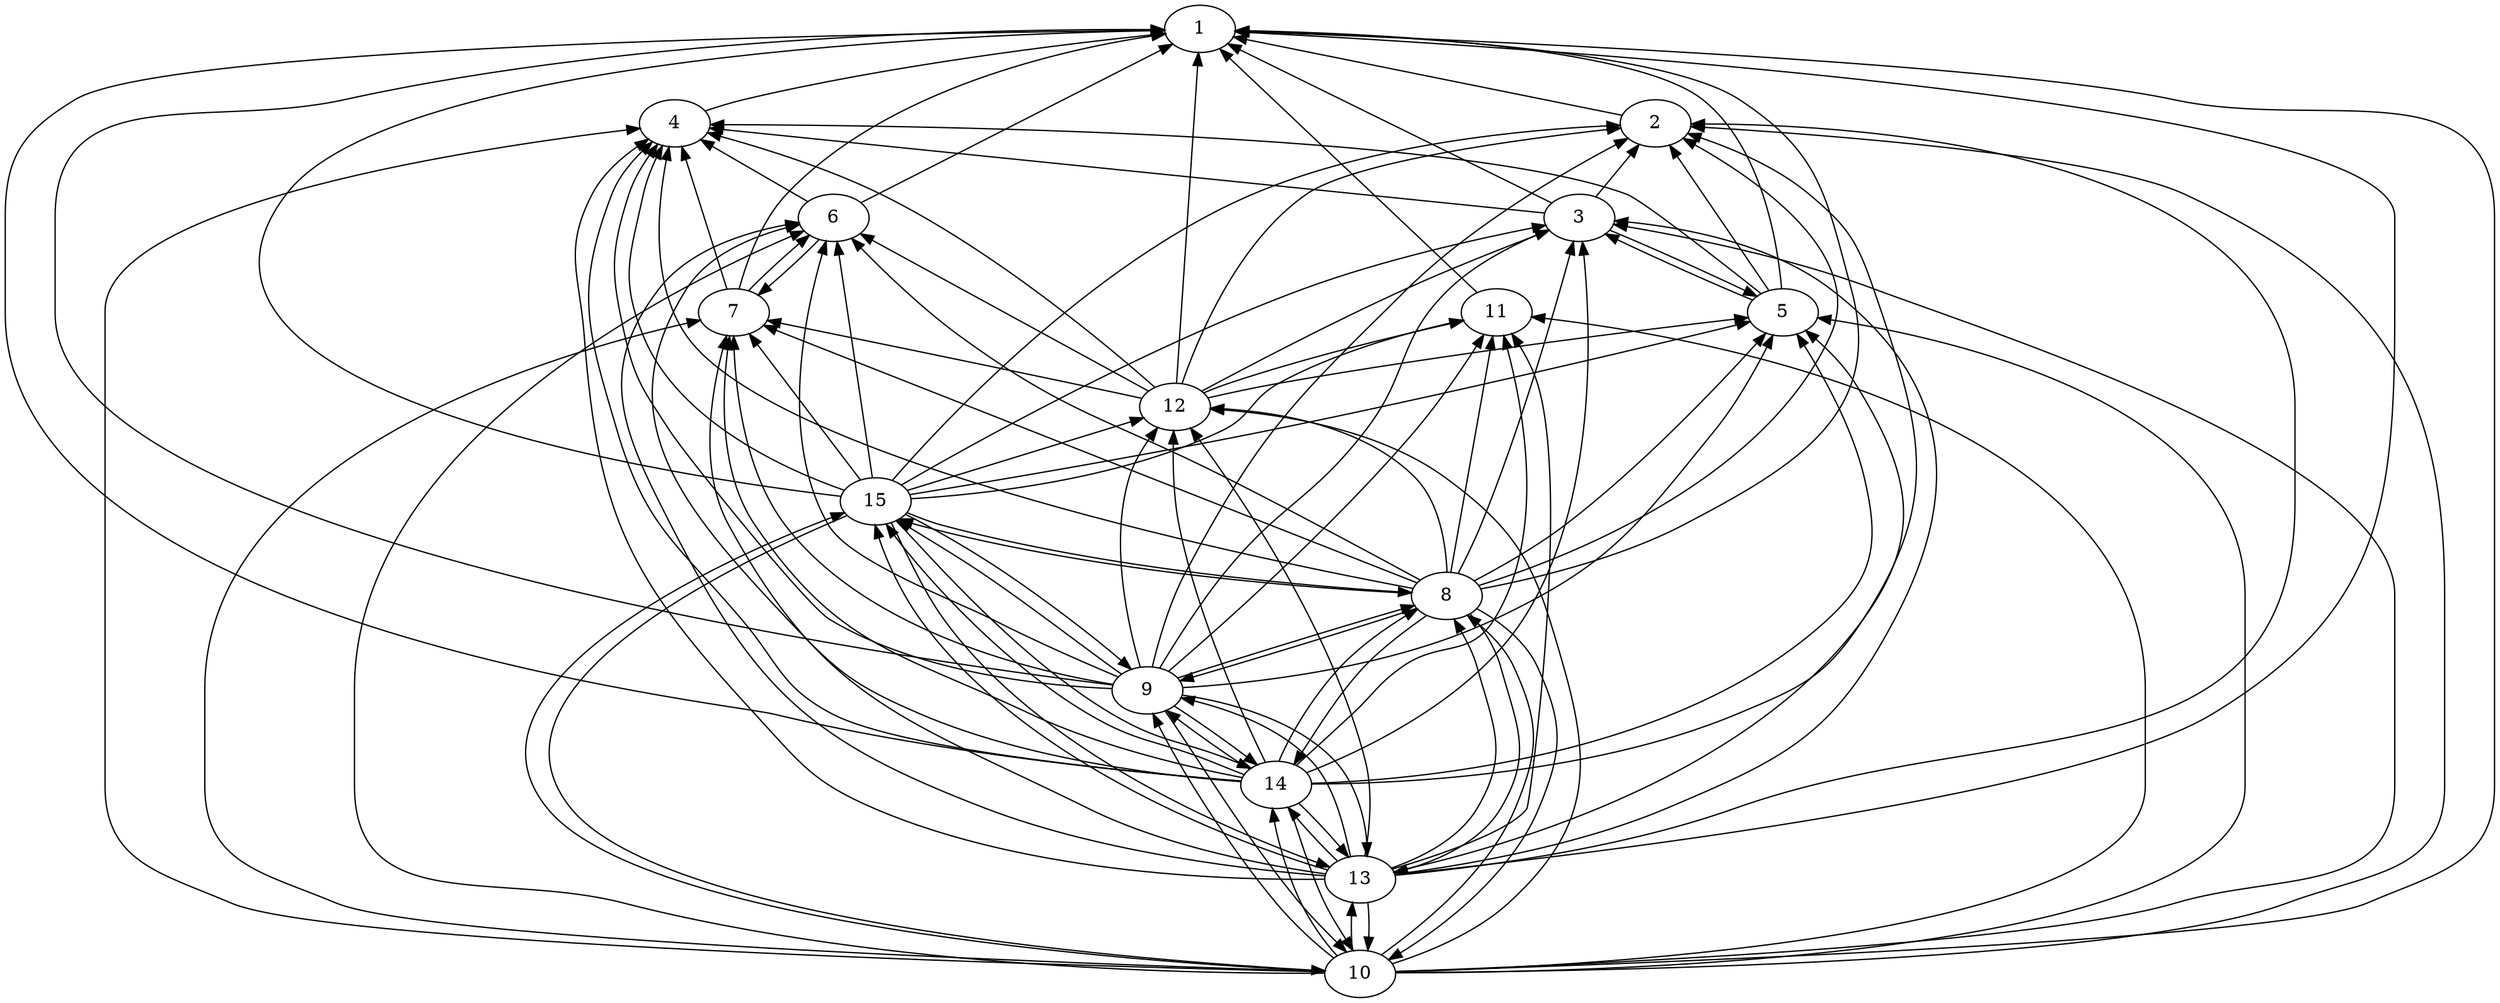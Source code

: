 strict digraph G {
	graph [bb="0,0,1896,756"];
	node [label="\N"];
	1	 [height=0.5,
		label=1,
		pos="910,738",
		width=0.75];
	2	 [height=0.5,
		label=2,
		pos="1257,666",
		width=0.75];
	1 -> 2	 [dir=back,
		pos="s,935.8,732.65 945.92,730.55 1016.1,715.99 1169.8,684.1 1231,671.39"];
	3	 [height=0.5,
		label=3,
		pos="1199,594",
		width=0.75];
	1 -> 3	 [dir=back,
		pos="s,931.72,727.18 940.87,722.62 999.59,693.36 1126,630.35 1177,604.95"];
	4	 [height=0.5,
		label=4,
		pos="510,666",
		width=0.75];
	1 -> 4	 [dir=back,
		pos="s,883.04,735.48 873.03,734.47 808.99,727.86 673.57,711.73 562,684 552.54,681.65 542.37,678.31 533.55,675.15"];
	5	 [height=0.5,
		label=5,
		pos="1354,522",
		width=0.75];
	1 -> 5	 [dir=back,
		pos="s,937.05,737.67 947.08,737.46 1032.6,735.49 1240.1,726.37 1293,684 1338.3,647.74 1350,574.08 1353,540.02"];
	6	 [height=0.5,
		label=6,
		pos="631,594",
		width=0.75];
	1 -> 6	 [dir=back,
		pos="s,888.57,726.94 879.36,722.18 822.43,692.8 701.67,630.47 652.5,605.1"];
	7	 [height=0.5,
		label=7,
		pos="555,522",
		width=0.75];
	1 -> 7	 [dir=back,
		pos="s,882.97,734.86 872.72,733.35 807.3,723.24 671.51,693.22 595,612 575.54,591.34 564.5,559.63 559.14,539.89"];
	8	 [height=0.5,
		label=8,
		pos="1098,306",
		width=0.75];
	1 -> 8	 [dir=back,
		pos="s,937.18,737.48 947.4,737.2 1036.8,734.66 1260,724.33 1321,684 1383,643.02 1386.4,611.69 1406,540 1431.8,445.55 1365.6,405.65 1279,\
360 1227.7,332.94 1160.8,317.48 1124.4,310.52"];
	9	 [height=0.5,
		label=9,
		pos="870,234",
		width=0.75];
	1 -> 9	 [dir=back,
		pos="s,882.92,736.73 872.76,736.24 752.69,730.34 376.7,710.21 258,684 154.84,661.22 38,699.64 38,594 38,594 38,594 38,522 38,347.36 700.85,\
255.03 843.26,237.21"];
	10	 [height=0.5,
		label=10,
		pos="1032,18",
		width=0.75];
	1 -> 10	 [dir=back,
		pos="s,937.18,737.04 947.49,736.66 1078.5,731.77 1515.2,713.58 1652,684 1765,659.56 1896,709.59 1896,594 1896,594 1896,594 1896,162 1896,\
99.176 1845.3,95.35 1787,72 1718.3,44.496 1186,23.586 1059.1,18.96"];
	11	 [height=0.5,
		label=11,
		pos="1136,522",
		width=0.75];
	1 -> 11	 [dir=back,
		pos="s,925.53,723.15 932.92,716.09 978.87,672.17 1081.2,574.36 1120.4,536.95"];
	12	 [height=0.5,
		label=12,
		pos="891,450",
		width=0.75];
	1 -> 12	 [dir=back,
		pos="s,908.81,719.98 908.15,709.93 904.27,651.19 895.4,516.69 892.19,468.01"];
	13	 [height=0.5,
		label=13,
		pos="1032,90",
		width=0.75];
	1 -> 13	 [dir=back,
		pos="s,937.23,736.64 947.27,736.11 1118.3,726.95 1820,683.89 1820,594 1820,594 1820,594 1820,522 1820,372.63 1808.5,293.81 1681,216 1572.7,\
149.93 1167.7,104.03 1059,92.717"];
	14	 [height=0.5,
		label=14,
		pos="968,162",
		width=0.75];
	1 -> 14	 [dir=back,
		pos="s,882.73,737.79 872.7,737.69 716.98,736.12 123.55,727.33 53,684 13.444,659.71 0,640.42 0,594 0,594 0,594 0,522 0,282.34 553.04,223.72 \
585,216 716.2,184.31 877.48,169.09 940.73,164.02"];
	15	 [height=0.5,
		label=15,
		pos="663,378",
		width=0.75];
	1 -> 15	 [dir=back,
		pos="s,882.82,737.7 872.75,737.51 740.16,734.9 294.8,718.22 214,612 95.453,456.16 523.15,394.36 636.24,380.93"];
	2 -> 3	 [dir=back,
		pos="s,1244.1,650.02 1237.6,641.98 1229.2,631.43 1219.4,619.34 1211.8,609.93"];
	2 -> 5	 [dir=back,
		pos="s,1268.1,649.48 1273.8,641.03 1293.6,611.73 1325.7,563.96 1342.7,538.77"];
	2 -> 8	 [dir=back,
		pos="s,1278.7,655.09 1287.7,650.12 1335.2,623.21 1418.3,565.52 1390,504 1337.8,390.48 1183.4,332.15 1122.8,313.14"];
	2 -> 9	 [dir=back,
		pos="s,1235.3,655.05 1226.4,650.31 1186.7,629.03 1117,588.09 1068,540 980.83,454.41 954.87,432.12 898,324 885.66,300.54 877.73,270.73 \
873.56,252"];
	2 -> 10	 [dir=back,
		pos="s,1283.7,663.07 1293.9,661.82 1348.6,654.99 1454,639.37 1540,612 1726.9,552.53 1858,502.14 1858,306 1858,306 1858,306 1858,162 1858,\
143.58 1904.9,134.15 1730,72 1603,26.884 1172.3,19.411 1059.3,18.218"];
	2 -> 12	 [dir=back,
		pos="s,1229.9,663.25 1219.8,662.13 1155.7,654.85 1027.6,637.54 991,612 938.54,575.41 908.25,501.58 896.59,467.71"];
	2 -> 13	 [dir=back,
		pos="s,1282.8,660.5 1292.7,658.31 1405,633.08 1744,548.77 1744,450 1744,450 1744,450 1744,378 1744,161.2 1520.1,217.14 1316,144 1225.1,\
111.41 1110.3,97.297 1059,92.303"];
	2 -> 14	 [dir=back,
		pos="s,1282.3,658.93 1291.8,655.78 1316.9,647.13 1350.6,632.78 1375,612 1404.3,587.05 1410.7,576.44 1423,540 1458.8,433.82 1483.2,376.88 \
1415,288 1373.8,234.38 1344.9,238.03 1281,216 1179.1,180.87 1050.3,167.9 995.1,163.74"];
	2 -> 15	 [dir=back,
		pos="s,1230.3,662.93 1220.1,661.7 1149.4,653.09 997.39,632.8 949,612 826.11,559.17 713.68,437.17 676.19,393.72"];
	3 -> 5	 [dir=back,
		pos="s,1219.4,582.11 1228.5,577.63 1258.1,563.12 1302.9,542.46 1330.4,530.84"];
	3 -> 8	 [dir=back,
		pos="s,1194.2,576.06 1191.6,566.31 1179.4,522.03 1153.5,432.83 1124,360 1118.9,347.46 1112.3,333.74 1107,323.26"];
	3 -> 9	 [dir=back,
		pos="s,1175.1,585.26 1165.8,581.27 1145,572.12 1118.9,558.19 1100,540 1059.9,501.26 1070.1,476.15 1036,432 994.69,378.53 971.51,376.52 \
929,324 909.6,300.04 890.7,269.58 879.71,250.95"];
	3 -> 10	 [dir=back,
		pos="s,1225.5,589.8 1235.4,588.09 1280.4,580.14 1358.9,564.13 1423,540 1518.8,503.9 1820,408.41 1820,306 1820,306 1820,306 1820,162 1820,\
70.964 1723.7,96.461 1636,72 1525,41.024 1161.9,23.527 1059.2,19.117"];
	3 -> 12	 [dir=back,
		pos="s,1175.4,585.03 1166,581.41 1139.1,570.92 1100.3,555.28 1067,540 1010.1,513.86 944.87,479.25 912.12,461.53"];
	3 -> 13	 [dir=back,
		pos="s,1226.2,592.55 1236.4,591.58 1277.7,587.18 1344.6,574.81 1390,540 1480.6,470.59 1491.7,389.18 1439,288 1392.4,198.68 1356.9,182.85 \
1264,144 1193,114.33 1102.7,99.268 1058.6,93.249"];
	3 -> 14	 [dir=back,
		pos="s,1201.3,575.98 1202.4,565.85 1207.8,508.46 1212.6,375.96 1155,288 1114.6,226.26 1032.3,187.13 991.72,170.78"];
	3 -> 15	 [dir=back,
		pos="s,1172.9,589.13 1163.1,587.16 1120.7,578.54 1048.5,562.15 989,540 868.47,495.12 733.56,419.23 683.3,389.98"];
	4 -> 3	 [dir=back,
		pos="s,537.01,663.18 547.09,662.12 670.49,649.23 1065.4,607.96 1172.2,596.8"];
	4 -> 5	 [dir=back,
		pos="s,537.22,664.88 547.39,664.46 686.62,658.53 1170.4,636.38 1235,612 1246.5,607.65 1306.5,560.18 1336.6,536"];
	4 -> 6	 [dir=back,
		pos="s,530.25,653.95 538.91,648.8 561.05,635.63 591.03,617.79 610.68,606.09"];
	4 -> 7	 [dir=back,
		pos="s,515.52,648.34 518.62,638.42 527.69,609.38 541.72,564.5 549.44,539.8"];
	4 -> 8	 [dir=back,
		pos="s,505.4,648.23 503.34,638.31 496.69,603.58 491.03,543.78 519,504 586.45,408.08 968.1,330.36 1071.9,310.77"];
	4 -> 9	 [dir=back,
		pos="s,496.4,650.18 490.36,641.9 484.26,633.03 478.28,622.56 475,612 460.75,566.16 462.76,550.9 473,504 480.51,469.61 487.11,461.71 506,\
432 517.25,414.3 610.05,298.85 628,288 664.38,266.01 788.66,245.81 843.56,237.73"];
	4 -> 10	 [dir=back,
		pos="s,483.18,663.03 473.05,661.8 368.15,648.87 76,605.37 76,522 76,522 76,522 76,162 76,103.52 118.31,95.201 172,72 250.02,38.283 867.21,\
21.875 1004.8,18.614"];
	4 -> 12	 [dir=back,
		pos="s,535.27,659.48 545.21,656.71 577.72,647.48 626.91,631.85 667,612 752.16,569.84 839.59,495.99 874.83,464.69"];
	4 -> 13	 [dir=back,
		pos="s,489.51,654.17 481.16,648.32 468.77,639.11 455.44,626.69 448,612 426.28,569.11 438.36,551.94 442,504 452.62,364.15 475.67,318.87 \
571,216 606.29,177.92 615.27,164.44 663,144 725.04,117.43 930.79,98.318 1005,92.143"];
	4 -> 14	 [dir=back,
		pos="s,492.61,651.96 485.32,644.88 476.51,635.77 467.63,624.37 463,612 434.96,537.06 443.92,508.9 466,432 487.16,358.31 511.38,346.45 \
561,288 589.68,254.21 590.74,236.57 630,216 684.35,187.53 870.94,169.85 941.07,164.08"];
	4 -> 15	 [dir=back,
		pos="s,500.29,649.11 495.79,639.95 491.81,631.31 488.01,621.48 486,612 476.04,565.05 467.94,548.47 486,504 512.82,437.95 596.51,400.75 \
638.49,385.8"];
	5 -> 3	 [dir=back,
		pos="s,1333.6,533.89 1324.5,538.37 1294.9,552.89 1250,573.55 1222.6,585.17"];
	5 -> 8	 [dir=back,
		pos="s,1340,506.02 1332.9,498.19 1302.8,464.94 1244.7,403.75 1188,360 1166.1,343.09 1138.4,327.22 1119.6,317.12"];
	5 -> 9	 [dir=back,
		pos="s,1345.6,504.81 1340.8,495.7 1330.8,477.03 1316.2,451.86 1300,432 1238.4,356.23 1222.2,329.93 1134,288 1053.5,249.74 946.62,238.52 \
897.2,235.28"];
	5 -> 10	 [dir=back,
		pos="s,1380.7,518.65 1390.8,517.13 1481.1,502.9 1706,452.73 1706,306 1706,306 1706,306 1706,162 1706,88.03 1635.8,96.393 1566,72 1470.7,\
38.698 1154,23.078 1059.1,19.07"];
	5 -> 12	 [dir=back,
		pos="s,1327.3,519.04 1317.1,517.86 1248.4,509.92 1096.6,491.29 970,468 952.01,464.69 931.92,460.1 916.5,456.39"];
	5 -> 13	 [dir=back,
		pos="s,1372.2,508.5 1380.1,501.89 1390.6,492.58 1402.2,480.75 1410,468 1451.8,399.77 1462.2,352.61 1415,288 1323.2,162.45 1128.2,110.28 \
1057.9,95.07"];
	5 -> 14	 [dir=back,
		pos="s,1365.3,505.42 1370.8,496.75 1386,472.2 1407.3,433.27 1416,396 1427.2,347.7 1424.4,321.64 1388,288 1328.4,232.93 1076.6,182.18 \
994.24,166.76"];
	5 -> 15	 [dir=back,
		pos="s,1328.4,515.68 1318.5,513.27 1249.9,496.51 1094.1,459.07 962,432 861.75,411.45 741.73,391.04 689.48,382.35"];
	6 -> 7	 [dir=back,
		pos="s,612.1,581.13 604.38,574.53 591.51,563.28 576.83,549.28 566.7,538.56"];
	6 -> 8	 [dir=back,
		pos="s,645.3,578.46 652.42,571.02 671.05,551.79 699.31,524.31 727,504 809.41,443.56 838.87,442.25 930,396 983.55,368.82 1045.6,334.94 \
1077.2,317.52"];
	6 -> 9	 [dir=back,
		pos="s,624.96,576.34 622.07,566.75 608.71,520.65 588.91,425.9 627,360 643.04,332.25 723.51,302.69 752,288 784.44,271.28 823.08,254.1 \
847.08,243.73"];
	6 -> 10	 [dir=back,
		pos="s,607.61,584.7 598.19,580.68 508.53,541.87 266,419.73 266,234 266,234 266,234 266,162 266,62.495 374.71,97.083 471,72 574.09,45.146 \
907.69,24.907 1005.1,19.458"];
	6 -> 12	 [dir=back,
		pos="s,651.84,582.46 660.78,577.51 713.97,548.05 824.05,487.08 870.06,461.6"];
	6 -> 13	 [dir=back,
		pos="s,604.24,591.1 594.31,589.36 563.54,583.42 521.04,570.01 498,540 449.22,476.46 470.44,431.27 507,360 572.49,232.31 613.08,195.57 \
747,144 837.47,109.17 953.03,96.185 1004.8,91.889"];
	6 -> 14	 [dir=back,
		pos="s,604.81,589.6 594.88,587.14 568.86,580.1 535.52,566.31 519,540 456.72,440.82 515.74,373.29 596,288 633.78,247.85 646.4,237.87 697,\
216 781.11,179.64 890.56,167.48 940.73,163.64"];
	6 -> 15	 [dir=back,
		pos="s,633.67,575.96 635.15,566 641.81,521.01 654.72,433.87 660.31,396.15"];
	7 -> 6	 [dir=back,
		pos="s,573.96,534.92 581.72,541.55 594.65,552.87 609.4,566.94 619.52,577.66"];
	7 -> 8	 [dir=back,
		pos="s,578.33,512.72 587.65,509.01 687.73,469.2 988.66,349.5 1074.8,315.25"];
	7 -> 9	 [dir=back,
		pos="s,554.8,503.97 555.12,493.57 556.66,458.73 563.96,399.46 594,360 657.01,277.22 787.07,247.17 843.22,237.76"];
	7 -> 10	 [dir=back,
		pos="s,528.87,516.78 519.04,514.57 420.24,491.85 152,413.61 152,234 152,234 152,234 152,162 152,102.21 196.95,95.338 252,72 322.53,42.099 \
875.22,22.941 1004.9,18.831"];
	7 -> 12	 [dir=back,
		pos="s,580.93,516.7 590.87,514.66 640.58,504.45 733.21,485.25 812,468 829.86,464.09 849.96,459.51 865.41,455.95"];
	7 -> 13	 [dir=back,
		pos="s,549.08,504.11 546.38,494.41 537.5,460.51 527.89,402.29 551,360 625.35,223.92 686.15,213.03 825,144 885.53,113.91 964.62,99.31 \
1005.3,93.384"];
	7 -> 14	 [dir=back,
		pos="s,551.59,504.08 550.12,493.74 545.73,459.06 543.61,399.97 571,360 634.97,266.65 678.66,264.32 781,216 835.54,190.25 904.94,174.15 \
941.96,166.77"];
	7 -> 15	 [dir=back,
		pos="s,567.18,505.76 573.25,497.66 595.29,468.28 631.75,419.67 650.7,394.4"];
	8 -> 9	 [dir=back,
		pos="s,1072.8,299.36 1063.1,296.48 1016.1,282.51 934.2,256.62 893.74,242.96"];
	8 -> 10	 [dir=back,
		pos="s,1114.3,291.47 1122.2,284.96 1132.4,276.19 1143.1,264.99 1149,252 1168.8,208.29 1168.5,188.31 1150,144 1129,93.539 1076.8,52.907 \
1049.2,32.44"];
	8 -> 13	 [dir=back,
		pos="s,1103.9,288.13 1109,279.29 1113.7,270.96 1118.4,261.47 1121,252 1133.7,205.71 1145.4,185.33 1121,144 1106.8,119.92 1077.5,105.84 \
1056.3,98.134"];
	8 -> 14	 [dir=back,
		pos="s,1074.9,296.26 1066.3,291.18 1050.1,281.25 1031.2,267.24 1017,252 996.35,229.83 978.48,199.4 970.55,180.22"];
	8 -> 15	 [dir=back,
		pos="s,1070.6,307.4 1060.6,307.99 990.84,312.24 837.51,324.88 713,360 704.47,362.41 695.41,366.24 687.18,369.75"];
	9 -> 8	 [dir=back,
		pos="s,895.43,240.73 905.19,243.61 952.18,257.6 1033.8,283.4 1074.2,297.03"];
	9 -> 10	 [dir=back,
		pos="s,874.85,216.18 879.34,207.13 896.43,174.04 932.33,116.73 969,72 981.69,56.518 998.2,40.512 1011.5,29.987"];
	9 -> 13	 [dir=back,
		pos="s,895.99,228.95 905.79,226.6 933.69,219.43 971.31,205.71 995,180 1013.6,159.79 1019.9,127.34 1024.5,107.43"];
	9 -> 14	 [dir=back,
		pos="s,885.15,218.73 893.16,212.39 909.51,199.69 931.06,184.13 946.95,173.69"];
	9 -> 15	 [dir=back,
		pos="s,856.89,249.95 849.22,256.7 827.47,275.44 792.71,302.38 761,324 736.51,340.7 706.87,358.16 686.37,368.56"];
	10 -> 8	 [dir=back,
		pos="s,1054.3,28.239 1063.2,33.592 1096.7,54.407 1147.4,94.468 1168,144 1186.5,188.31 1186.8,208.29 1167,252 1158,271.78 1137.9,287.4 \
1121.5,296.65"];
	10 -> 9	 [dir=back,
		pos="s,1021.4,34.68 1014.3,42.149 1005.6,51.15 995.45,61.691 987,72 945.64,122.45 905.26,188.91 884.03,218.56"];
	10 -> 13	 [dir=back,
		pos="s,1037.9,35.593 1038.6,45.596 1038.9,54.523 1038.7,64.181 1037.9,72.202"];
	10 -> 14	 [dir=back,
		pos="s,1026.2,35.719 1020.8,44.423 1015.4,52.926 1009.5,62.589 1005,72 993.38,96.373 985.11,126.72 978.28,145.21"];
	10 -> 15	 [dir=back,
		pos="s,1004.8,19.422 994.61,20.001 874.56,27.014 503.43,55.085 431,144 353.1,239.63 568.42,336.97 640.55,367.92"];
	11 -> 8	 [dir=back,
		pos="s,1132.8,503.96 1131.1,494 1123.2,449.01 1107.8,361.87 1101.2,324.15"];
	11 -> 9	 [dir=back,
		pos="s,1125.7,505.03 1120.4,496.51 1108.5,477.94 1091.4,452.55 1074,432 1010.8,357.18 922.94,279.35 886.68,248.16"];
	11 -> 10	 [dir=back,
		pos="s,1162.9,519.43 1173,518.27 1287.7,504.47 1630,445.55 1630,234 1630,234 1630,234 1630,162 1630,42.932 1176.2,22.035 1059.2,18.626"];
	11 -> 12	 [dir=back,
		pos="s,1110.4,515.74 1100.3,513.27 1050.6,500.97 963,478.83 932,468 925.84,465.85 919.3,463.17 913.31,460.54"];
	11 -> 13	 [dir=back,
		pos="s,1148.2,505.4 1153.6,496.85 1158.8,488.11 1164,477.98 1167,468 1192.5,384.31 1160.6,146.26 1159,144 1146.7,126.63 1090.4,107.38 \
1057,97.218"];
	11 -> 14	 [dir=back,
		pos="s,1141.7,504.14 1144.3,494.46 1156.7,447.93 1174.3,352.55 1134,288 1115.5,258.33 1092.5,272.23 1064,252 1045,238.55 1043,231.93 \
1026,216 1011.8,202.63 995.47,187.47 983.79,176.63"];
	11 -> 15	 [dir=back,
		pos="s,1110,516.79 1099.9,514.47 1065.1,506.27 1011.8,491.15 970,468 948.2,455.92 949.45,442.83 927,432 846.73,393.28 739.73,382.29 690.24,\
379.19"];
	12 -> 8	 [dir=back,
		pos="s,917.2,445.51 927.05,443.68 974.3,434.68 1053.6,416.95 1074,396 1092.8,376.65 1097.3,344.25 1098.1,324.06"];
	12 -> 9	 [dir=back,
		pos="s,877.26,434.22 871.19,425.95 865.08,417.08 859.14,406.61 856,396 841.03,345.38 855.4,282.27 864.23,251.93"];
	12 -> 10	 [dir=back,
		pos="s,917.45,445.57 927.52,443.78 979.15,434.42 1070.2,415.73 1097,396 1157.8,351.28 1166.2,324.55 1187,252 1209.6,173.03 1205.4,127.65 \
1145,72 1119.4,48.433 1081.7,33.231 1057,25.144"];
	12 -> 13	 [dir=back,
		pos="s,903.46,433.84 909.62,425.52 942.85,380.11 1011.2,278.44 1036,180 1042.1,155.58 1039,126.28 1035.8,107.89"];
	12 -> 14	 [dir=back,
		pos="s,889.9,431.88 889.62,421.81 889.31,403.94 889.96,380.42 894,360 907.79,290.34 943.01,212.87 959.39,179.19"];
	12 -> 15	 [dir=back,
		pos="s,866.17,442.16 856.52,439.11 809.97,424.41 728.17,398.58 687.46,385.72"];
	13 -> 8	 [dir=back,
		pos="s,1058.4,94.561 1068.4,97.292 1093.3,104.8 1124.2,119.01 1139,144 1163.4,185.33 1151.7,205.71 1139,252 1134.9,266.92 1125.5,281.91 \
1116.4,292.29"];
	13 -> 9	 [dir=back,
		pos="s,1037.4,107.78 1037.1,117.94 1035.5,137.49 1028.6,163.05 1013,180 982.57,213.01 929.18,226.26 896.74,231.24"];
	13 -> 10	 [dir=back,
		pos="s,1026.1,72.202 1025.4,62.176 1025.1,53.236 1025.3,43.586 1026.1,35.593"];
	13 -> 14	 [dir=back,
		pos="s,1022.6,107.14 1016.1,115.22 1006.8,126.27 995.34,138.8 985.8,148.12"];
	13 -> 15	 [dir=back,
		pos="s,1008.3,98.71 998.51,102.24 933.05,126.15 788.81,185.85 715,288 697.96,311.58 684.77,342.97 675.17,361.77"];
	14 -> 8	 [dir=back,
		pos="s,982.09,177.48 987.6,185.94 999.88,205.07 1016.3,231.92 1035,252 1049.3,267.32 1068.3,281.4 1082,291.34"];
	14 -> 9	 [dir=back,
		pos="s,953.13,177.04 945.08,183.42 928.64,196.2 906.85,211.94 890.86,222.43"];
	14 -> 10	 [dir=back,
		pos="s,965.26,143.84 966.83,133.89 970.27,115.73 977.52,91.88 987,72 993.98,57.354 1004.5,42.099 1014,31.554"];
	14 -> 13	 [dir=back,
		pos="s,977.33,144.94 983.85,136.89 993.05,125.88 1004.5,113.37 1014,104.04"];
	14 -> 15	 [dir=back,
		pos="s,948.3,174.75 939.05,178.73 938.02,179.16 937.01,179.58 936,180 895.03,196.91 881.17,193.47 843,216 773.27,257.16 709.11,331.56 \
679.45,363.16"];
	15 -> 8	 [dir=back,
		pos="s,681.52,364.73 691.19,361.16 692.46,360.74 693.74,360.36 695,360 832.22,321.29 1004.4,309.89 1070.6,306.93"];
	15 -> 9	 [dir=back,
		pos="s,680.15,364.01 688.94,358.49 704.85,348.57 725.28,336.09 743,324 781.53,297.73 824.56,263.62 849.65,245.88"];
	15 -> 10	 [dir=back,
		pos="s,638.57,370.1 629.11,366.56 544.36,334.2 336.21,238.27 413,144 489.15,50.515 895.5,24.289 1004.9,19.081"];
	15 -> 13	 [dir=back,
		pos="s,662.77,359.7 665.65,350.08 671.82,331.54 683.14,307.18 697,288 777.87,176.1 943.26,115.13 1006.7,96.363"];
	15 -> 14	 [dir=back,
		pos="s,671.48,360.68 677.55,352.3 704.18,316.81 762.34,252.98 825,216 863.17,193.47 877.03,196.91 918,180 926.05,176.68 934.9,172.82 \
943.07,169.53"];
}
